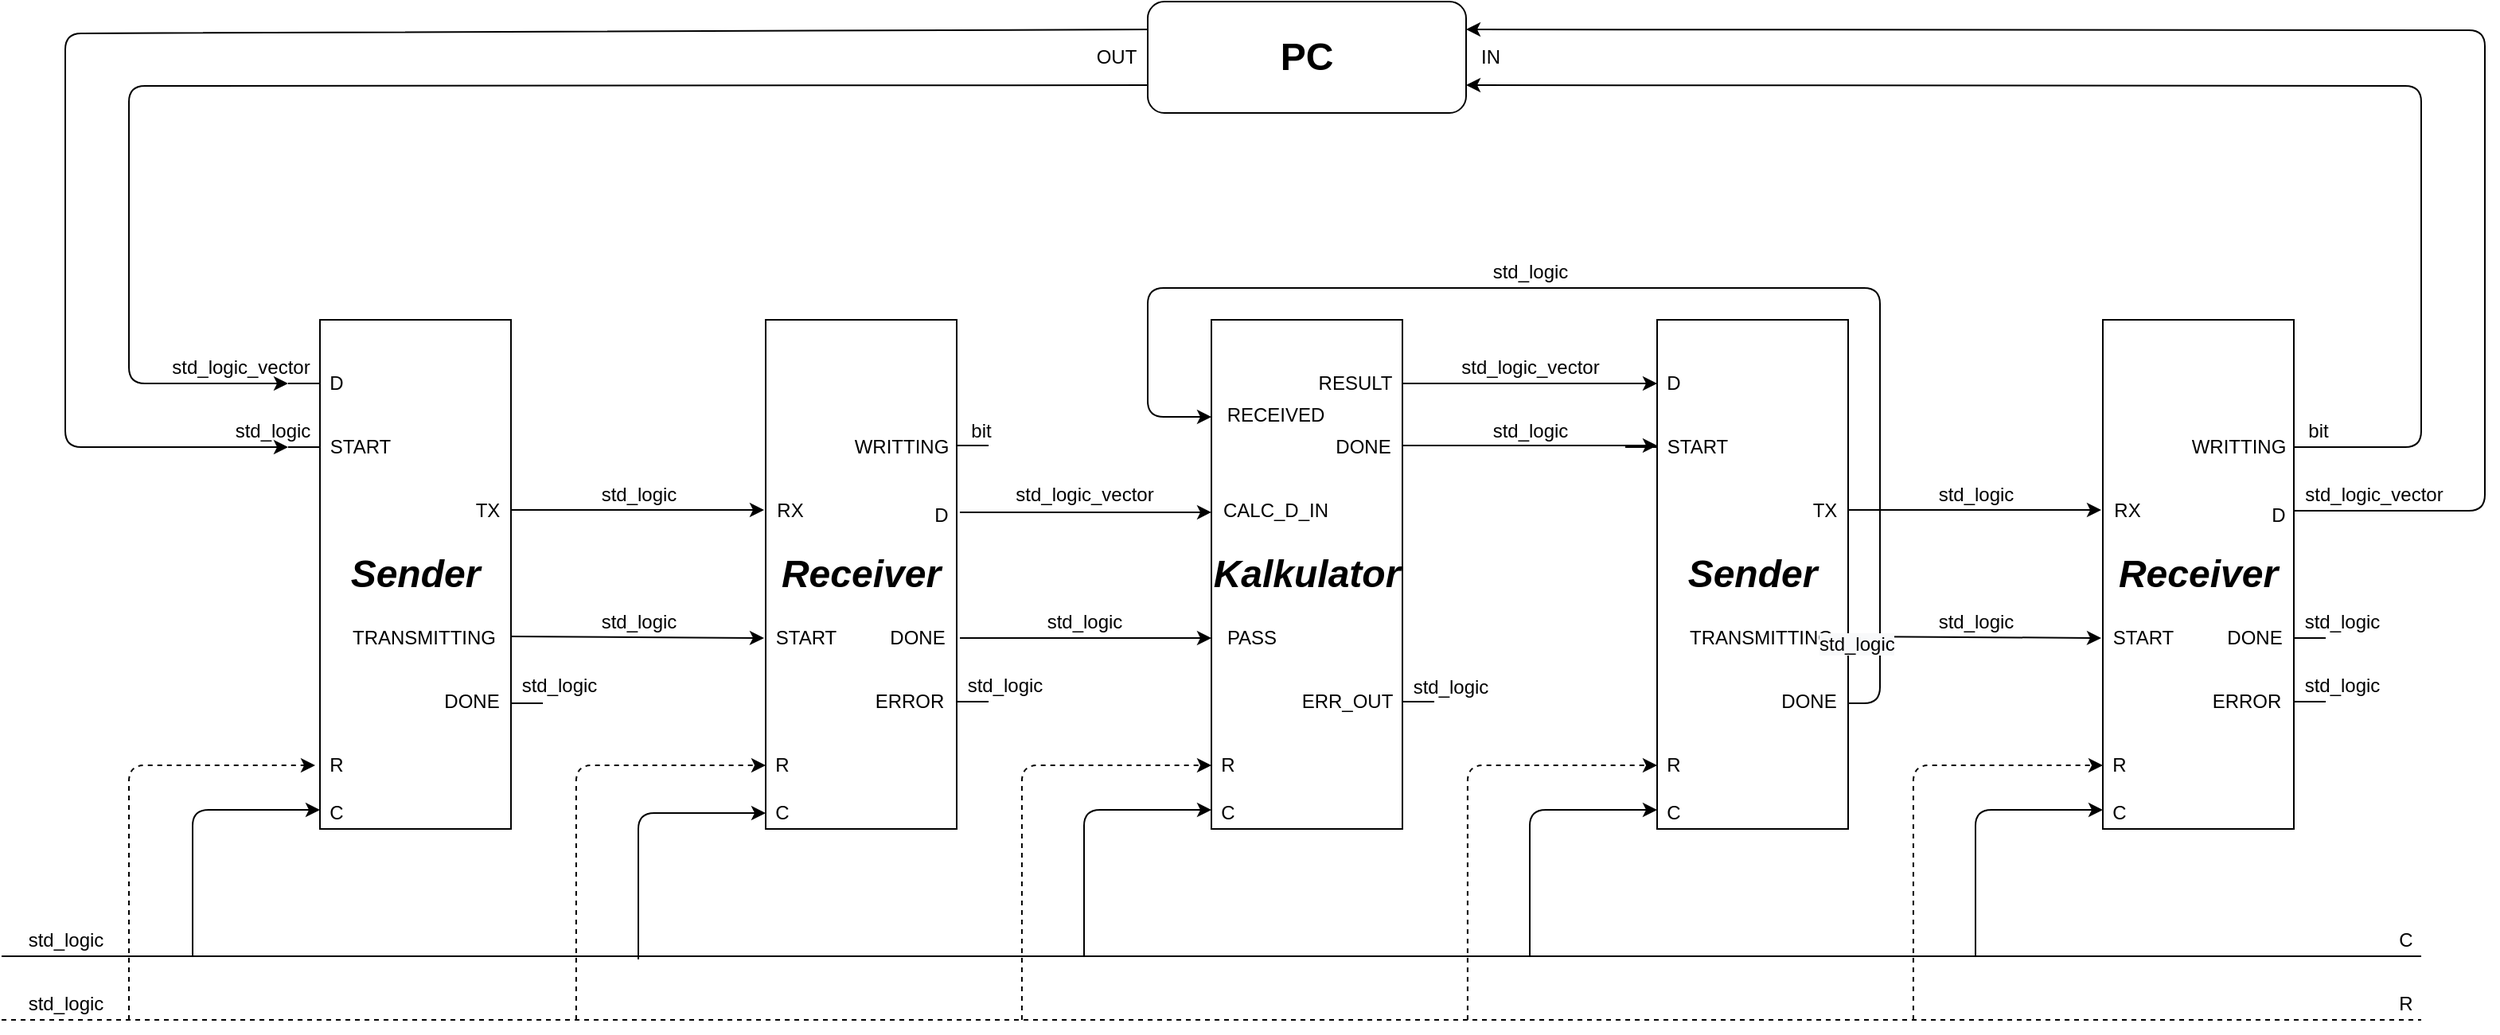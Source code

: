 <mxfile version="13.1.3" type="device"><diagram name="Page-1" id="90a13364-a465-7bf4-72fc-28e22215d7a0"><mxGraphModel dx="1974" dy="1136" grid="1" gridSize="10" guides="1" tooltips="1" connect="1" arrows="1" fold="1" page="1" pageScale="1.5" pageWidth="1169" pageHeight="826" background="#ffffff" math="0" shadow="0"><root><mxCell id="0" style=";html=1;"/><mxCell id="1" style=";html=1;" parent="0"/><mxCell id="QoLCU7q0KBVEq9XGSyKm-4" value="&lt;h1&gt;&lt;b&gt;&lt;i&gt;Sender&lt;/i&gt;&lt;/b&gt;&lt;/h1&gt;" style="rounded=0;whiteSpace=wrap;html=1;" parent="1" vertex="1"><mxGeometry x="360" y="280" width="120" height="320" as="geometry"/></mxCell><mxCell id="QoLCU7q0KBVEq9XGSyKm-6" value="&lt;h1&gt;&lt;b&gt;&lt;i&gt;Receiver&lt;/i&gt;&lt;/b&gt;&lt;/h1&gt;" style="rounded=0;whiteSpace=wrap;html=1;" parent="1" vertex="1"><mxGeometry x="640" y="280" width="120" height="320" as="geometry"/></mxCell><mxCell id="QoLCU7q0KBVEq9XGSyKm-7" style="edgeStyle=orthogonalEdgeStyle;rounded=0;orthogonalLoop=1;jettySize=auto;html=1;exitX=0.5;exitY=1;exitDx=0;exitDy=0;" parent="1" source="QoLCU7q0KBVEq9XGSyKm-6" target="QoLCU7q0KBVEq9XGSyKm-6" edge="1"><mxGeometry relative="1" as="geometry"/></mxCell><mxCell id="QoLCU7q0KBVEq9XGSyKm-8" value="&lt;h1&gt;&lt;b&gt;&lt;i&gt;Kalkulator&lt;/i&gt;&lt;/b&gt;&lt;/h1&gt;" style="rounded=0;whiteSpace=wrap;html=1;" parent="1" vertex="1"><mxGeometry x="920" y="280" width="120" height="320" as="geometry"/></mxCell><mxCell id="QoLCU7q0KBVEq9XGSyKm-11" value="" style="endArrow=classic;html=1;" parent="1" edge="1"><mxGeometry width="50" height="50" relative="1" as="geometry"><mxPoint x="480" y="399.5" as="sourcePoint"/><mxPoint x="639" y="399.5" as="targetPoint"/></mxGeometry></mxCell><mxCell id="QoLCU7q0KBVEq9XGSyKm-12" value="TX" style="text;html=1;align=center;verticalAlign=middle;resizable=0;points=[];autosize=1;" parent="1" vertex="1"><mxGeometry x="450" y="390" width="30" height="20" as="geometry"/></mxCell><mxCell id="QoLCU7q0KBVEq9XGSyKm-13" value="RX" style="text;html=1;align=center;verticalAlign=middle;resizable=0;points=[];autosize=1;" parent="1" vertex="1"><mxGeometry x="640" y="390" width="30" height="20" as="geometry"/></mxCell><mxCell id="QoLCU7q0KBVEq9XGSyKm-16" value="std_logic" style="text;html=1;align=center;verticalAlign=middle;resizable=0;points=[];autosize=1;" parent="1" vertex="1"><mxGeometry x="530" y="380" width="60" height="20" as="geometry"/></mxCell><mxCell id="QoLCU7q0KBVEq9XGSyKm-18" value="" style="endArrow=none;html=1;" parent="1" edge="1"><mxGeometry width="50" height="50" relative="1" as="geometry"><mxPoint x="160" y="680" as="sourcePoint"/><mxPoint x="1680" y="680" as="targetPoint"/></mxGeometry></mxCell><mxCell id="QoLCU7q0KBVEq9XGSyKm-20" value="" style="endArrow=none;dashed=1;html=1;" parent="1" edge="1"><mxGeometry width="50" height="50" relative="1" as="geometry"><mxPoint x="160" y="720" as="sourcePoint"/><mxPoint x="1680" y="720" as="targetPoint"/></mxGeometry></mxCell><mxCell id="QoLCU7q0KBVEq9XGSyKm-22" value="" style="endArrow=classic;html=1;" parent="1" edge="1"><mxGeometry width="50" height="50" relative="1" as="geometry"><mxPoint x="280" y="680" as="sourcePoint"/><mxPoint x="360" y="588" as="targetPoint"/><Array as="points"><mxPoint x="280" y="588"/></Array></mxGeometry></mxCell><mxCell id="QoLCU7q0KBVEq9XGSyKm-23" value="C" style="text;html=1;align=center;verticalAlign=middle;resizable=0;points=[];autosize=1;" parent="1" vertex="1"><mxGeometry x="360" y="580" width="20" height="20" as="geometry"/></mxCell><mxCell id="QoLCU7q0KBVEq9XGSyKm-24" value="" style="endArrow=classic;html=1;dashed=1;entryX=-0.15;entryY=0.5;entryDx=0;entryDy=0;entryPerimeter=0;" parent="1" target="QoLCU7q0KBVEq9XGSyKm-25" edge="1"><mxGeometry width="50" height="50" relative="1" as="geometry"><mxPoint x="240" y="720" as="sourcePoint"/><mxPoint x="350" y="560" as="targetPoint"/><Array as="points"><mxPoint x="240" y="560"/></Array></mxGeometry></mxCell><mxCell id="QoLCU7q0KBVEq9XGSyKm-25" value="R" style="text;html=1;align=center;verticalAlign=middle;resizable=0;points=[];autosize=1;" parent="1" vertex="1"><mxGeometry x="360" y="550" width="20" height="20" as="geometry"/></mxCell><mxCell id="QoLCU7q0KBVEq9XGSyKm-26" value="" style="endArrow=classic;html=1;" parent="1" edge="1"><mxGeometry width="50" height="50" relative="1" as="geometry"><mxPoint x="560" y="682" as="sourcePoint"/><mxPoint x="640" y="590" as="targetPoint"/><Array as="points"><mxPoint x="560" y="590"/></Array></mxGeometry></mxCell><mxCell id="QoLCU7q0KBVEq9XGSyKm-27" value="" style="endArrow=classic;html=1;dashed=1;entryX=-0.008;entryY=0.8;entryDx=0;entryDy=0;entryPerimeter=0;" parent="1" edge="1"><mxGeometry width="50" height="50" relative="1" as="geometry"><mxPoint x="520.96" y="720" as="sourcePoint"/><mxPoint x="640" y="560" as="targetPoint"/><Array as="points"><mxPoint x="520.96" y="560"/></Array></mxGeometry></mxCell><mxCell id="QoLCU7q0KBVEq9XGSyKm-28" value="" style="endArrow=classic;html=1;dashed=1;entryX=-0.008;entryY=0.8;entryDx=0;entryDy=0;entryPerimeter=0;" parent="1" edge="1"><mxGeometry width="50" height="50" relative="1" as="geometry"><mxPoint x="800.96" y="720" as="sourcePoint"/><mxPoint x="920" y="560" as="targetPoint"/><Array as="points"><mxPoint x="800.96" y="560"/></Array></mxGeometry></mxCell><mxCell id="QoLCU7q0KBVEq9XGSyKm-29" value="" style="endArrow=classic;html=1;" parent="1" edge="1"><mxGeometry width="50" height="50" relative="1" as="geometry"><mxPoint x="1400" y="680" as="sourcePoint"/><mxPoint x="1480" y="588" as="targetPoint"/><Array as="points"><mxPoint x="1400" y="588"/></Array></mxGeometry></mxCell><mxCell id="QoLCU7q0KBVEq9XGSyKm-31" value="C" style="text;html=1;align=center;verticalAlign=middle;resizable=0;points=[];autosize=1;" parent="1" vertex="1"><mxGeometry x="640" y="580" width="20" height="20" as="geometry"/></mxCell><mxCell id="QoLCU7q0KBVEq9XGSyKm-32" value="C" style="text;html=1;align=center;verticalAlign=middle;resizable=0;points=[];autosize=1;" parent="1" vertex="1"><mxGeometry x="920" y="580" width="20" height="20" as="geometry"/></mxCell><mxCell id="QoLCU7q0KBVEq9XGSyKm-33" value="R" style="text;html=1;align=center;verticalAlign=middle;resizable=0;points=[];autosize=1;" parent="1" vertex="1"><mxGeometry x="920" y="550" width="20" height="20" as="geometry"/></mxCell><mxCell id="QoLCU7q0KBVEq9XGSyKm-34" value="R" style="text;html=1;align=center;verticalAlign=middle;resizable=0;points=[];autosize=1;" parent="1" vertex="1"><mxGeometry x="640" y="550" width="20" height="20" as="geometry"/></mxCell><mxCell id="QoLCU7q0KBVEq9XGSyKm-35" value="" style="endArrow=classic;html=1;exitX=1.008;exitY=0.11;exitDx=0;exitDy=0;exitPerimeter=0;" parent="1" edge="1"><mxGeometry width="50" height="50" relative="1" as="geometry"><mxPoint x="480.0" y="479" as="sourcePoint"/><mxPoint x="639" y="480" as="targetPoint"/></mxGeometry></mxCell><mxCell id="QoLCU7q0KBVEq9XGSyKm-36" value="START" style="text;html=1;align=center;verticalAlign=middle;resizable=0;points=[];autosize=1;" parent="1" vertex="1"><mxGeometry x="640" y="470" width="50" height="20" as="geometry"/></mxCell><mxCell id="QoLCU7q0KBVEq9XGSyKm-37" value="TRANSMITTING" style="text;html=1;align=center;verticalAlign=middle;resizable=0;points=[];autosize=1;" parent="1" vertex="1"><mxGeometry x="370" y="470" width="110" height="20" as="geometry"/></mxCell><mxCell id="QoLCU7q0KBVEq9XGSyKm-38" value="std_logic" style="text;html=1;align=center;verticalAlign=middle;resizable=0;points=[];autosize=1;" parent="1" vertex="1"><mxGeometry x="530" y="460" width="60" height="20" as="geometry"/></mxCell><mxCell id="QoLCU7q0KBVEq9XGSyKm-40" value="" style="endArrow=classic;html=1;entryX=0;entryY=0.378;entryDx=0;entryDy=0;entryPerimeter=0;" parent="1" target="QoLCU7q0KBVEq9XGSyKm-8" edge="1"><mxGeometry width="50" height="50" relative="1" as="geometry"><mxPoint x="762" y="401" as="sourcePoint"/><mxPoint x="880" y="440" as="targetPoint"/></mxGeometry></mxCell><mxCell id="QoLCU7q0KBVEq9XGSyKm-41" value="D" style="text;html=1;align=center;verticalAlign=middle;resizable=0;points=[];autosize=1;" parent="1" vertex="1"><mxGeometry x="740" y="393" width="20" height="20" as="geometry"/></mxCell><mxCell id="QoLCU7q0KBVEq9XGSyKm-42" value="CALC_D_IN" style="text;html=1;align=center;verticalAlign=middle;resizable=0;points=[];autosize=1;" parent="1" vertex="1"><mxGeometry x="920" y="390" width="80" height="20" as="geometry"/></mxCell><mxCell id="QoLCU7q0KBVEq9XGSyKm-43" value="std_logic_vector" style="text;html=1;align=center;verticalAlign=middle;resizable=0;points=[];autosize=1;" parent="1" vertex="1"><mxGeometry x="790" y="380" width="100" height="20" as="geometry"/></mxCell><mxCell id="QoLCU7q0KBVEq9XGSyKm-44" value="" style="endArrow=classic;html=1;entryX=0;entryY=0.378;entryDx=0;entryDy=0;entryPerimeter=0;" parent="1" edge="1"><mxGeometry width="50" height="50" relative="1" as="geometry"><mxPoint x="762" y="480" as="sourcePoint"/><mxPoint x="920" y="480.0" as="targetPoint"/></mxGeometry></mxCell><mxCell id="QoLCU7q0KBVEq9XGSyKm-45" value="DONE" style="text;html=1;align=center;verticalAlign=middle;resizable=0;points=[];autosize=1;" parent="1" vertex="1"><mxGeometry x="710" y="470" width="50" height="20" as="geometry"/></mxCell><mxCell id="QoLCU7q0KBVEq9XGSyKm-46" value="PASS" style="text;html=1;align=center;verticalAlign=middle;resizable=0;points=[];autosize=1;" parent="1" vertex="1"><mxGeometry x="920" y="470" width="50" height="20" as="geometry"/></mxCell><mxCell id="QoLCU7q0KBVEq9XGSyKm-47" value="std_logic" style="text;html=1;align=center;verticalAlign=middle;resizable=0;points=[];autosize=1;" parent="1" vertex="1"><mxGeometry x="810" y="460" width="60" height="20" as="geometry"/></mxCell><mxCell id="QoLCU7q0KBVEq9XGSyKm-51" value="DONE" style="text;html=1;align=center;verticalAlign=middle;resizable=0;points=[];autosize=1;" parent="1" vertex="1"><mxGeometry x="990" y="350" width="50" height="20" as="geometry"/></mxCell><mxCell id="QoLCU7q0KBVEq9XGSyKm-56" value="ERR_OUT" style="text;html=1;align=center;verticalAlign=middle;resizable=0;points=[];autosize=1;" parent="1" vertex="1"><mxGeometry x="970" y="510" width="70" height="20" as="geometry"/></mxCell><mxCell id="QoLCU7q0KBVEq9XGSyKm-58" value="RESULT" style="text;html=1;align=center;verticalAlign=middle;resizable=0;points=[];autosize=1;" parent="1" vertex="1"><mxGeometry x="980" y="310" width="60" height="20" as="geometry"/></mxCell><mxCell id="QoLCU7q0KBVEq9XGSyKm-65" value="" style="endArrow=none;html=1;" parent="1" edge="1"><mxGeometry width="50" height="50" relative="1" as="geometry"><mxPoint x="1040" y="520" as="sourcePoint"/><mxPoint x="1060" y="520" as="targetPoint"/></mxGeometry></mxCell><mxCell id="QoLCU7q0KBVEq9XGSyKm-66" value="std_logic" style="text;html=1;align=center;verticalAlign=middle;resizable=0;points=[];autosize=1;" parent="1" vertex="1"><mxGeometry x="1040" y="501" width="60" height="20" as="geometry"/></mxCell><mxCell id="QoLCU7q0KBVEq9XGSyKm-67" value="std_logic" style="text;html=1;align=center;verticalAlign=middle;resizable=0;points=[];autosize=1;" parent="1" vertex="1"><mxGeometry x="1090" y="340" width="60" height="20" as="geometry"/></mxCell><mxCell id="QoLCU7q0KBVEq9XGSyKm-68" value="" style="endArrow=none;html=1;exitX=1;exitY=0.75;exitDx=0;exitDy=0;" parent="1" source="QoLCU7q0KBVEq9XGSyKm-6" edge="1"><mxGeometry width="50" height="50" relative="1" as="geometry"><mxPoint x="680" y="630" as="sourcePoint"/><mxPoint x="780" y="520" as="targetPoint"/></mxGeometry></mxCell><mxCell id="QoLCU7q0KBVEq9XGSyKm-69" value="ERROR" style="text;html=1;align=center;verticalAlign=middle;resizable=0;points=[];autosize=1;" parent="1" vertex="1"><mxGeometry x="700" y="510" width="60" height="20" as="geometry"/></mxCell><mxCell id="QoLCU7q0KBVEq9XGSyKm-70" value="std_logic" style="text;html=1;align=center;verticalAlign=middle;resizable=0;points=[];autosize=1;" parent="1" vertex="1"><mxGeometry x="760" y="500" width="60" height="20" as="geometry"/></mxCell><mxCell id="QoLCU7q0KBVEq9XGSyKm-71" value="WRITTING" style="text;html=1;align=center;verticalAlign=middle;resizable=0;points=[];autosize=1;" parent="1" vertex="1"><mxGeometry x="690" y="350" width="70" height="20" as="geometry"/></mxCell><mxCell id="QoLCU7q0KBVEq9XGSyKm-72" value="" style="endArrow=none;html=1;exitX=1;exitY=0.45;exitDx=0;exitDy=0;exitPerimeter=0;" parent="1" source="QoLCU7q0KBVEq9XGSyKm-71" edge="1"><mxGeometry width="50" height="50" relative="1" as="geometry"><mxPoint x="680" y="630" as="sourcePoint"/><mxPoint x="780" y="359" as="targetPoint"/></mxGeometry></mxCell><mxCell id="QoLCU7q0KBVEq9XGSyKm-73" value="bit" style="text;html=1;align=center;verticalAlign=middle;resizable=0;points=[];autosize=1;" parent="1" vertex="1"><mxGeometry x="760" y="340" width="30" height="20" as="geometry"/></mxCell><mxCell id="QoLCU7q0KBVEq9XGSyKm-74" value="std_logic" style="text;html=1;align=center;verticalAlign=middle;resizable=0;points=[];autosize=1;" parent="1" vertex="1"><mxGeometry x="170" y="660" width="60" height="20" as="geometry"/></mxCell><mxCell id="QoLCU7q0KBVEq9XGSyKm-76" value="std_logic" style="text;html=1;align=center;verticalAlign=middle;resizable=0;points=[];autosize=1;" parent="1" vertex="1"><mxGeometry x="170" y="700" width="60" height="20" as="geometry"/></mxCell><mxCell id="QoLCU7q0KBVEq9XGSyKm-77" value="R" style="text;html=1;align=center;verticalAlign=middle;resizable=0;points=[];autosize=1;" parent="1" vertex="1"><mxGeometry x="1660" y="700" width="20" height="20" as="geometry"/></mxCell><mxCell id="QoLCU7q0KBVEq9XGSyKm-79" value="C" style="text;html=1;align=center;verticalAlign=middle;resizable=0;points=[];autosize=1;" parent="1" vertex="1"><mxGeometry x="1660" y="660" width="20" height="20" as="geometry"/></mxCell><mxCell id="QoLCU7q0KBVEq9XGSyKm-80" value="" style="endArrow=none;html=1;" parent="1" edge="1"><mxGeometry width="50" height="50" relative="1" as="geometry"><mxPoint x="340" y="320" as="sourcePoint"/><mxPoint x="360" y="320" as="targetPoint"/></mxGeometry></mxCell><mxCell id="QoLCU7q0KBVEq9XGSyKm-81" value="std_logic_vector" style="text;html=1;align=center;verticalAlign=middle;resizable=0;points=[];autosize=1;" parent="1" vertex="1"><mxGeometry x="260" y="300" width="100" height="20" as="geometry"/></mxCell><mxCell id="QoLCU7q0KBVEq9XGSyKm-82" value="D" style="text;html=1;align=center;verticalAlign=middle;resizable=0;points=[];autosize=1;" parent="1" vertex="1"><mxGeometry x="360" y="310" width="20" height="20" as="geometry"/></mxCell><mxCell id="QoLCU7q0KBVEq9XGSyKm-83" value="" style="endArrow=none;html=1;" parent="1" edge="1"><mxGeometry width="50" height="50" relative="1" as="geometry"><mxPoint x="340" y="360" as="sourcePoint"/><mxPoint x="360" y="360" as="targetPoint"/></mxGeometry></mxCell><mxCell id="QoLCU7q0KBVEq9XGSyKm-84" value="START" style="text;html=1;align=center;verticalAlign=middle;resizable=0;points=[];autosize=1;" parent="1" vertex="1"><mxGeometry x="360" y="350" width="50" height="20" as="geometry"/></mxCell><mxCell id="QoLCU7q0KBVEq9XGSyKm-85" value="std_logic" style="text;html=1;align=center;verticalAlign=middle;resizable=0;points=[];autosize=1;" parent="1" vertex="1"><mxGeometry x="300" y="340" width="60" height="20" as="geometry"/></mxCell><mxCell id="QoLCU7q0KBVEq9XGSyKm-86" value="" style="endArrow=none;html=1;" parent="1" edge="1"><mxGeometry width="50" height="50" relative="1" as="geometry"><mxPoint x="480" y="521" as="sourcePoint"/><mxPoint x="500" y="521" as="targetPoint"/></mxGeometry></mxCell><mxCell id="QoLCU7q0KBVEq9XGSyKm-87" value="DONE" style="text;html=1;align=center;verticalAlign=middle;resizable=0;points=[];autosize=1;" parent="1" vertex="1"><mxGeometry x="430" y="510" width="50" height="20" as="geometry"/></mxCell><mxCell id="QoLCU7q0KBVEq9XGSyKm-88" value="std_logic" style="text;html=1;align=center;verticalAlign=middle;resizable=0;points=[];autosize=1;" parent="1" vertex="1"><mxGeometry x="480" y="500" width="60" height="20" as="geometry"/></mxCell><mxCell id="pISx6eZIJ0uZEn-NoLAO-1" value="&lt;h1&gt;&lt;b&gt;&lt;i&gt;Sender&lt;/i&gt;&lt;/b&gt;&lt;/h1&gt;" style="rounded=0;whiteSpace=wrap;html=1;" vertex="1" parent="1"><mxGeometry x="1200" y="280" width="120" height="320" as="geometry"/></mxCell><mxCell id="pISx6eZIJ0uZEn-NoLAO-2" value="&lt;h1&gt;&lt;b&gt;&lt;i&gt;Receiver&lt;/i&gt;&lt;/b&gt;&lt;/h1&gt;" style="rounded=0;whiteSpace=wrap;html=1;" vertex="1" parent="1"><mxGeometry x="1480" y="280" width="120" height="320" as="geometry"/></mxCell><mxCell id="pISx6eZIJ0uZEn-NoLAO-3" style="edgeStyle=orthogonalEdgeStyle;rounded=0;orthogonalLoop=1;jettySize=auto;html=1;exitX=0.5;exitY=1;exitDx=0;exitDy=0;" edge="1" parent="1" source="pISx6eZIJ0uZEn-NoLAO-2" target="pISx6eZIJ0uZEn-NoLAO-2"><mxGeometry relative="1" as="geometry"/></mxCell><mxCell id="pISx6eZIJ0uZEn-NoLAO-4" value="" style="endArrow=classic;html=1;" edge="1" parent="1"><mxGeometry width="50" height="50" relative="1" as="geometry"><mxPoint x="1320" y="399.5" as="sourcePoint"/><mxPoint x="1479" y="399.5" as="targetPoint"/></mxGeometry></mxCell><mxCell id="pISx6eZIJ0uZEn-NoLAO-5" value="TX" style="text;html=1;align=center;verticalAlign=middle;resizable=0;points=[];autosize=1;" vertex="1" parent="1"><mxGeometry x="1290" y="390" width="30" height="20" as="geometry"/></mxCell><mxCell id="pISx6eZIJ0uZEn-NoLAO-6" value="RX" style="text;html=1;align=center;verticalAlign=middle;resizable=0;points=[];autosize=1;" vertex="1" parent="1"><mxGeometry x="1480" y="390" width="30" height="20" as="geometry"/></mxCell><mxCell id="pISx6eZIJ0uZEn-NoLAO-7" value="std_logic" style="text;html=1;align=center;verticalAlign=middle;resizable=0;points=[];autosize=1;" vertex="1" parent="1"><mxGeometry x="1370" y="380" width="60" height="20" as="geometry"/></mxCell><mxCell id="pISx6eZIJ0uZEn-NoLAO-8" value="C" style="text;html=1;align=center;verticalAlign=middle;resizable=0;points=[];autosize=1;" vertex="1" parent="1"><mxGeometry x="1200" y="580" width="20" height="20" as="geometry"/></mxCell><mxCell id="pISx6eZIJ0uZEn-NoLAO-9" value="R" style="text;html=1;align=center;verticalAlign=middle;resizable=0;points=[];autosize=1;" vertex="1" parent="1"><mxGeometry x="1200" y="550" width="20" height="20" as="geometry"/></mxCell><mxCell id="pISx6eZIJ0uZEn-NoLAO-10" value="C" style="text;html=1;align=center;verticalAlign=middle;resizable=0;points=[];autosize=1;" vertex="1" parent="1"><mxGeometry x="1480" y="580" width="20" height="20" as="geometry"/></mxCell><mxCell id="pISx6eZIJ0uZEn-NoLAO-11" value="R" style="text;html=1;align=center;verticalAlign=middle;resizable=0;points=[];autosize=1;" vertex="1" parent="1"><mxGeometry x="1480" y="550" width="20" height="20" as="geometry"/></mxCell><mxCell id="pISx6eZIJ0uZEn-NoLAO-12" value="" style="endArrow=classic;html=1;exitX=1.008;exitY=0.11;exitDx=0;exitDy=0;exitPerimeter=0;" edge="1" parent="1"><mxGeometry width="50" height="50" relative="1" as="geometry"><mxPoint x="1320" y="479" as="sourcePoint"/><mxPoint x="1479" y="480" as="targetPoint"/></mxGeometry></mxCell><mxCell id="pISx6eZIJ0uZEn-NoLAO-13" value="START" style="text;html=1;align=center;verticalAlign=middle;resizable=0;points=[];autosize=1;" vertex="1" parent="1"><mxGeometry x="1480" y="470" width="50" height="20" as="geometry"/></mxCell><mxCell id="pISx6eZIJ0uZEn-NoLAO-14" value="TRANSMITTING" style="text;html=1;align=center;verticalAlign=middle;resizable=0;points=[];autosize=1;" vertex="1" parent="1"><mxGeometry x="1210" y="470" width="110" height="20" as="geometry"/></mxCell><mxCell id="pISx6eZIJ0uZEn-NoLAO-15" value="std_logic" style="text;html=1;align=center;verticalAlign=middle;resizable=0;points=[];autosize=1;" vertex="1" parent="1"><mxGeometry x="1370" y="460" width="60" height="20" as="geometry"/></mxCell><mxCell id="pISx6eZIJ0uZEn-NoLAO-16" value="D" style="text;html=1;align=center;verticalAlign=middle;resizable=0;points=[];autosize=1;" vertex="1" parent="1"><mxGeometry x="1580" y="393" width="20" height="20" as="geometry"/></mxCell><mxCell id="pISx6eZIJ0uZEn-NoLAO-17" value="DONE" style="text;html=1;align=center;verticalAlign=middle;resizable=0;points=[];autosize=1;" vertex="1" parent="1"><mxGeometry x="1550" y="470" width="50" height="20" as="geometry"/></mxCell><mxCell id="pISx6eZIJ0uZEn-NoLAO-18" value="" style="endArrow=none;html=1;exitX=1;exitY=0.75;exitDx=0;exitDy=0;" edge="1" parent="1" source="pISx6eZIJ0uZEn-NoLAO-2"><mxGeometry width="50" height="50" relative="1" as="geometry"><mxPoint x="1520" y="630" as="sourcePoint"/><mxPoint x="1620" y="520" as="targetPoint"/></mxGeometry></mxCell><mxCell id="pISx6eZIJ0uZEn-NoLAO-19" value="ERROR" style="text;html=1;align=center;verticalAlign=middle;resizable=0;points=[];autosize=1;" vertex="1" parent="1"><mxGeometry x="1540" y="510" width="60" height="20" as="geometry"/></mxCell><mxCell id="pISx6eZIJ0uZEn-NoLAO-20" value="std_logic" style="text;html=1;align=center;verticalAlign=middle;resizable=0;points=[];autosize=1;" vertex="1" parent="1"><mxGeometry x="1600" y="500" width="60" height="20" as="geometry"/></mxCell><mxCell id="pISx6eZIJ0uZEn-NoLAO-21" value="WRITTING" style="text;html=1;align=center;verticalAlign=middle;resizable=0;points=[];autosize=1;" vertex="1" parent="1"><mxGeometry x="1530" y="350" width="70" height="20" as="geometry"/></mxCell><mxCell id="pISx6eZIJ0uZEn-NoLAO-23" value="bit" style="text;html=1;align=center;verticalAlign=middle;resizable=0;points=[];autosize=1;" vertex="1" parent="1"><mxGeometry x="1600" y="340" width="30" height="20" as="geometry"/></mxCell><mxCell id="pISx6eZIJ0uZEn-NoLAO-25" value="std_logic_vector" style="text;html=1;align=center;verticalAlign=middle;resizable=0;points=[];autosize=1;" vertex="1" parent="1"><mxGeometry x="1070" y="300" width="100" height="20" as="geometry"/></mxCell><mxCell id="pISx6eZIJ0uZEn-NoLAO-26" value="D" style="text;html=1;align=center;verticalAlign=middle;resizable=0;points=[];autosize=1;" vertex="1" parent="1"><mxGeometry x="1200" y="310" width="20" height="20" as="geometry"/></mxCell><mxCell id="pISx6eZIJ0uZEn-NoLAO-27" value="" style="endArrow=none;html=1;" edge="1" parent="1"><mxGeometry width="50" height="50" relative="1" as="geometry"><mxPoint x="1180" y="360" as="sourcePoint"/><mxPoint x="1200" y="360" as="targetPoint"/></mxGeometry></mxCell><mxCell id="pISx6eZIJ0uZEn-NoLAO-28" value="START" style="text;html=1;align=center;verticalAlign=middle;resizable=0;points=[];autosize=1;" vertex="1" parent="1"><mxGeometry x="1200" y="350" width="50" height="20" as="geometry"/></mxCell><mxCell id="pISx6eZIJ0uZEn-NoLAO-31" value="DONE" style="text;html=1;align=center;verticalAlign=middle;resizable=0;points=[];autosize=1;" vertex="1" parent="1"><mxGeometry x="1270" y="510" width="50" height="20" as="geometry"/></mxCell><mxCell id="pISx6eZIJ0uZEn-NoLAO-33" value="" style="endArrow=classic;html=1;" edge="1" parent="1" target="pISx6eZIJ0uZEn-NoLAO-26"><mxGeometry width="50" height="50" relative="1" as="geometry"><mxPoint x="1040" y="320" as="sourcePoint"/><mxPoint x="1090" y="270" as="targetPoint"/></mxGeometry></mxCell><mxCell id="pISx6eZIJ0uZEn-NoLAO-34" value="" style="endArrow=classic;html=1;" edge="1" parent="1"><mxGeometry width="50" height="50" relative="1" as="geometry"><mxPoint x="1040" y="359" as="sourcePoint"/><mxPoint x="1200" y="359" as="targetPoint"/></mxGeometry></mxCell><mxCell id="pISx6eZIJ0uZEn-NoLAO-35" value="" style="endArrow=classic;html=1;entryX=0;entryY=0.55;entryDx=0;entryDy=0;entryPerimeter=0;" edge="1" parent="1" target="pISx6eZIJ0uZEn-NoLAO-36"><mxGeometry width="50" height="50" relative="1" as="geometry"><mxPoint x="1320" y="521" as="sourcePoint"/><mxPoint x="918" y="320" as="targetPoint"/><Array as="points"><mxPoint x="1340" y="521"/><mxPoint x="1340" y="260"/><mxPoint x="880" y="260"/><mxPoint x="880" y="341"/></Array></mxGeometry></mxCell><mxCell id="pISx6eZIJ0uZEn-NoLAO-36" value="RECEIVED" style="text;html=1;align=center;verticalAlign=middle;resizable=0;points=[];autosize=1;" vertex="1" parent="1"><mxGeometry x="920" y="330" width="80" height="20" as="geometry"/></mxCell><mxCell id="pISx6eZIJ0uZEn-NoLAO-37" value="std_logic" style="text;html=1;align=center;verticalAlign=middle;resizable=0;points=[];autosize=1;" vertex="1" parent="1"><mxGeometry x="1090" y="240" width="60" height="20" as="geometry"/></mxCell><mxCell id="pISx6eZIJ0uZEn-NoLAO-39" value="" style="endArrow=none;html=1;" edge="1" parent="1"><mxGeometry width="50" height="50" relative="1" as="geometry"><mxPoint x="1600" y="400" as="sourcePoint"/><mxPoint x="1620" y="400" as="targetPoint"/></mxGeometry></mxCell><mxCell id="pISx6eZIJ0uZEn-NoLAO-40" value="std_logic_vector" style="text;html=1;align=center;verticalAlign=middle;resizable=0;points=[];autosize=1;" vertex="1" parent="1"><mxGeometry x="1600" y="380" width="100" height="20" as="geometry"/></mxCell><mxCell id="pISx6eZIJ0uZEn-NoLAO-41" value="" style="endArrow=classic;html=1;dashed=1;entryX=-0.008;entryY=0.8;entryDx=0;entryDy=0;entryPerimeter=0;" edge="1" parent="1"><mxGeometry width="50" height="50" relative="1" as="geometry"><mxPoint x="1080.96" y="720" as="sourcePoint"/><mxPoint x="1200" y="560" as="targetPoint"/><Array as="points"><mxPoint x="1080.96" y="560"/></Array></mxGeometry></mxCell><mxCell id="pISx6eZIJ0uZEn-NoLAO-42" value="" style="endArrow=classic;html=1;dashed=1;entryX=-0.008;entryY=0.8;entryDx=0;entryDy=0;entryPerimeter=0;" edge="1" parent="1"><mxGeometry width="50" height="50" relative="1" as="geometry"><mxPoint x="1360.96" y="720" as="sourcePoint"/><mxPoint x="1480" y="560" as="targetPoint"/><Array as="points"><mxPoint x="1360.96" y="560"/></Array></mxGeometry></mxCell><mxCell id="pISx6eZIJ0uZEn-NoLAO-43" value="" style="endArrow=classic;html=1;" edge="1" parent="1"><mxGeometry width="50" height="50" relative="1" as="geometry"><mxPoint x="1120" y="680" as="sourcePoint"/><mxPoint x="1200" y="588" as="targetPoint"/><Array as="points"><mxPoint x="1120" y="588"/></Array></mxGeometry></mxCell><mxCell id="pISx6eZIJ0uZEn-NoLAO-44" value="" style="endArrow=classic;html=1;" edge="1" parent="1"><mxGeometry width="50" height="50" relative="1" as="geometry"><mxPoint x="840" y="680" as="sourcePoint"/><mxPoint x="920" y="588" as="targetPoint"/><Array as="points"><mxPoint x="840" y="588"/></Array></mxGeometry></mxCell><mxCell id="pISx6eZIJ0uZEn-NoLAO-46" value="&lt;h1&gt;PC&lt;/h1&gt;" style="rounded=1;whiteSpace=wrap;html=1;" vertex="1" parent="1"><mxGeometry x="880" y="80" width="200" height="70" as="geometry"/></mxCell><mxCell id="pISx6eZIJ0uZEn-NoLAO-47" value="" style="endArrow=classic;html=1;exitX=0;exitY=0.75;exitDx=0;exitDy=0;" edge="1" parent="1" source="pISx6eZIJ0uZEn-NoLAO-46"><mxGeometry width="50" height="50" relative="1" as="geometry"><mxPoint x="290" y="370" as="sourcePoint"/><mxPoint x="340" y="320" as="targetPoint"/><Array as="points"><mxPoint x="240" y="133"/><mxPoint x="240" y="320"/></Array></mxGeometry></mxCell><mxCell id="pISx6eZIJ0uZEn-NoLAO-48" value="" style="endArrow=classic;html=1;exitX=0;exitY=0.25;exitDx=0;exitDy=0;" edge="1" parent="1" source="pISx6eZIJ0uZEn-NoLAO-46"><mxGeometry width="50" height="50" relative="1" as="geometry"><mxPoint x="880" y="172.5" as="sourcePoint"/><mxPoint x="340" y="360" as="targetPoint"/><Array as="points"><mxPoint x="200" y="100"/><mxPoint x="200" y="360"/></Array></mxGeometry></mxCell><mxCell id="pISx6eZIJ0uZEn-NoLAO-49" value="" style="endArrow=classic;html=1;entryX=1;entryY=0.25;entryDx=0;entryDy=0;" edge="1" parent="1" target="pISx6eZIJ0uZEn-NoLAO-46"><mxGeometry width="50" height="50" relative="1" as="geometry"><mxPoint x="1617.5" y="400" as="sourcePoint"/><mxPoint x="1722.5" y="400" as="targetPoint"/><Array as="points"><mxPoint x="1720" y="400"/><mxPoint x="1720" y="98"/></Array></mxGeometry></mxCell><mxCell id="pISx6eZIJ0uZEn-NoLAO-50" value="" style="endArrow=classic;html=1;entryX=1;entryY=0.75;entryDx=0;entryDy=0;" edge="1" parent="1" target="pISx6eZIJ0uZEn-NoLAO-46"><mxGeometry width="50" height="50" relative="1" as="geometry"><mxPoint x="1600" y="360" as="sourcePoint"/><mxPoint x="1670" y="310" as="targetPoint"/><Array as="points"><mxPoint x="1680" y="360"/><mxPoint x="1680" y="133"/></Array></mxGeometry></mxCell><mxCell id="pISx6eZIJ0uZEn-NoLAO-52" value="OUT" style="text;html=1;align=center;verticalAlign=middle;resizable=0;points=[];autosize=1;" vertex="1" parent="1"><mxGeometry x="840" y="105" width="40" height="20" as="geometry"/></mxCell><mxCell id="pISx6eZIJ0uZEn-NoLAO-53" value="IN" style="text;html=1;align=center;verticalAlign=middle;resizable=0;points=[];autosize=1;" vertex="1" parent="1"><mxGeometry x="1080" y="105" width="30" height="20" as="geometry"/></mxCell><mxCell id="pISx6eZIJ0uZEn-NoLAO-54" value="" style="endArrow=none;html=1;" edge="1" parent="1"><mxGeometry width="50" height="50" relative="1" as="geometry"><mxPoint x="1600" y="480" as="sourcePoint"/><mxPoint x="1620" y="480" as="targetPoint"/></mxGeometry></mxCell><mxCell id="pISx6eZIJ0uZEn-NoLAO-55" value="&lt;!--StartFragment--&gt;&lt;span style=&quot;color: rgb(0, 0, 0); font-family: Helvetica; font-size: 12px; font-style: normal; font-variant-ligatures: normal; font-variant-caps: normal; font-weight: 400; letter-spacing: normal; orphans: 2; text-align: center; text-indent: 0px; text-transform: none; widows: 2; word-spacing: 0px; -webkit-text-stroke-width: 0px; background-color: rgb(248, 249, 250); text-decoration-style: initial; text-decoration-color: initial; float: none; display: inline !important;&quot;&gt;std_logic&lt;/span&gt;&lt;!--EndFragment--&gt;" style="text;whiteSpace=wrap;html=1;" vertex="1" parent="1"><mxGeometry x="1300" y="470" width="70" height="30" as="geometry"/></mxCell><mxCell id="pISx6eZIJ0uZEn-NoLAO-56" value="std_logic" style="text;html=1;align=center;verticalAlign=middle;resizable=0;points=[];autosize=1;" vertex="1" parent="1"><mxGeometry x="1600" y="460" width="60" height="20" as="geometry"/></mxCell></root></mxGraphModel></diagram></mxfile>